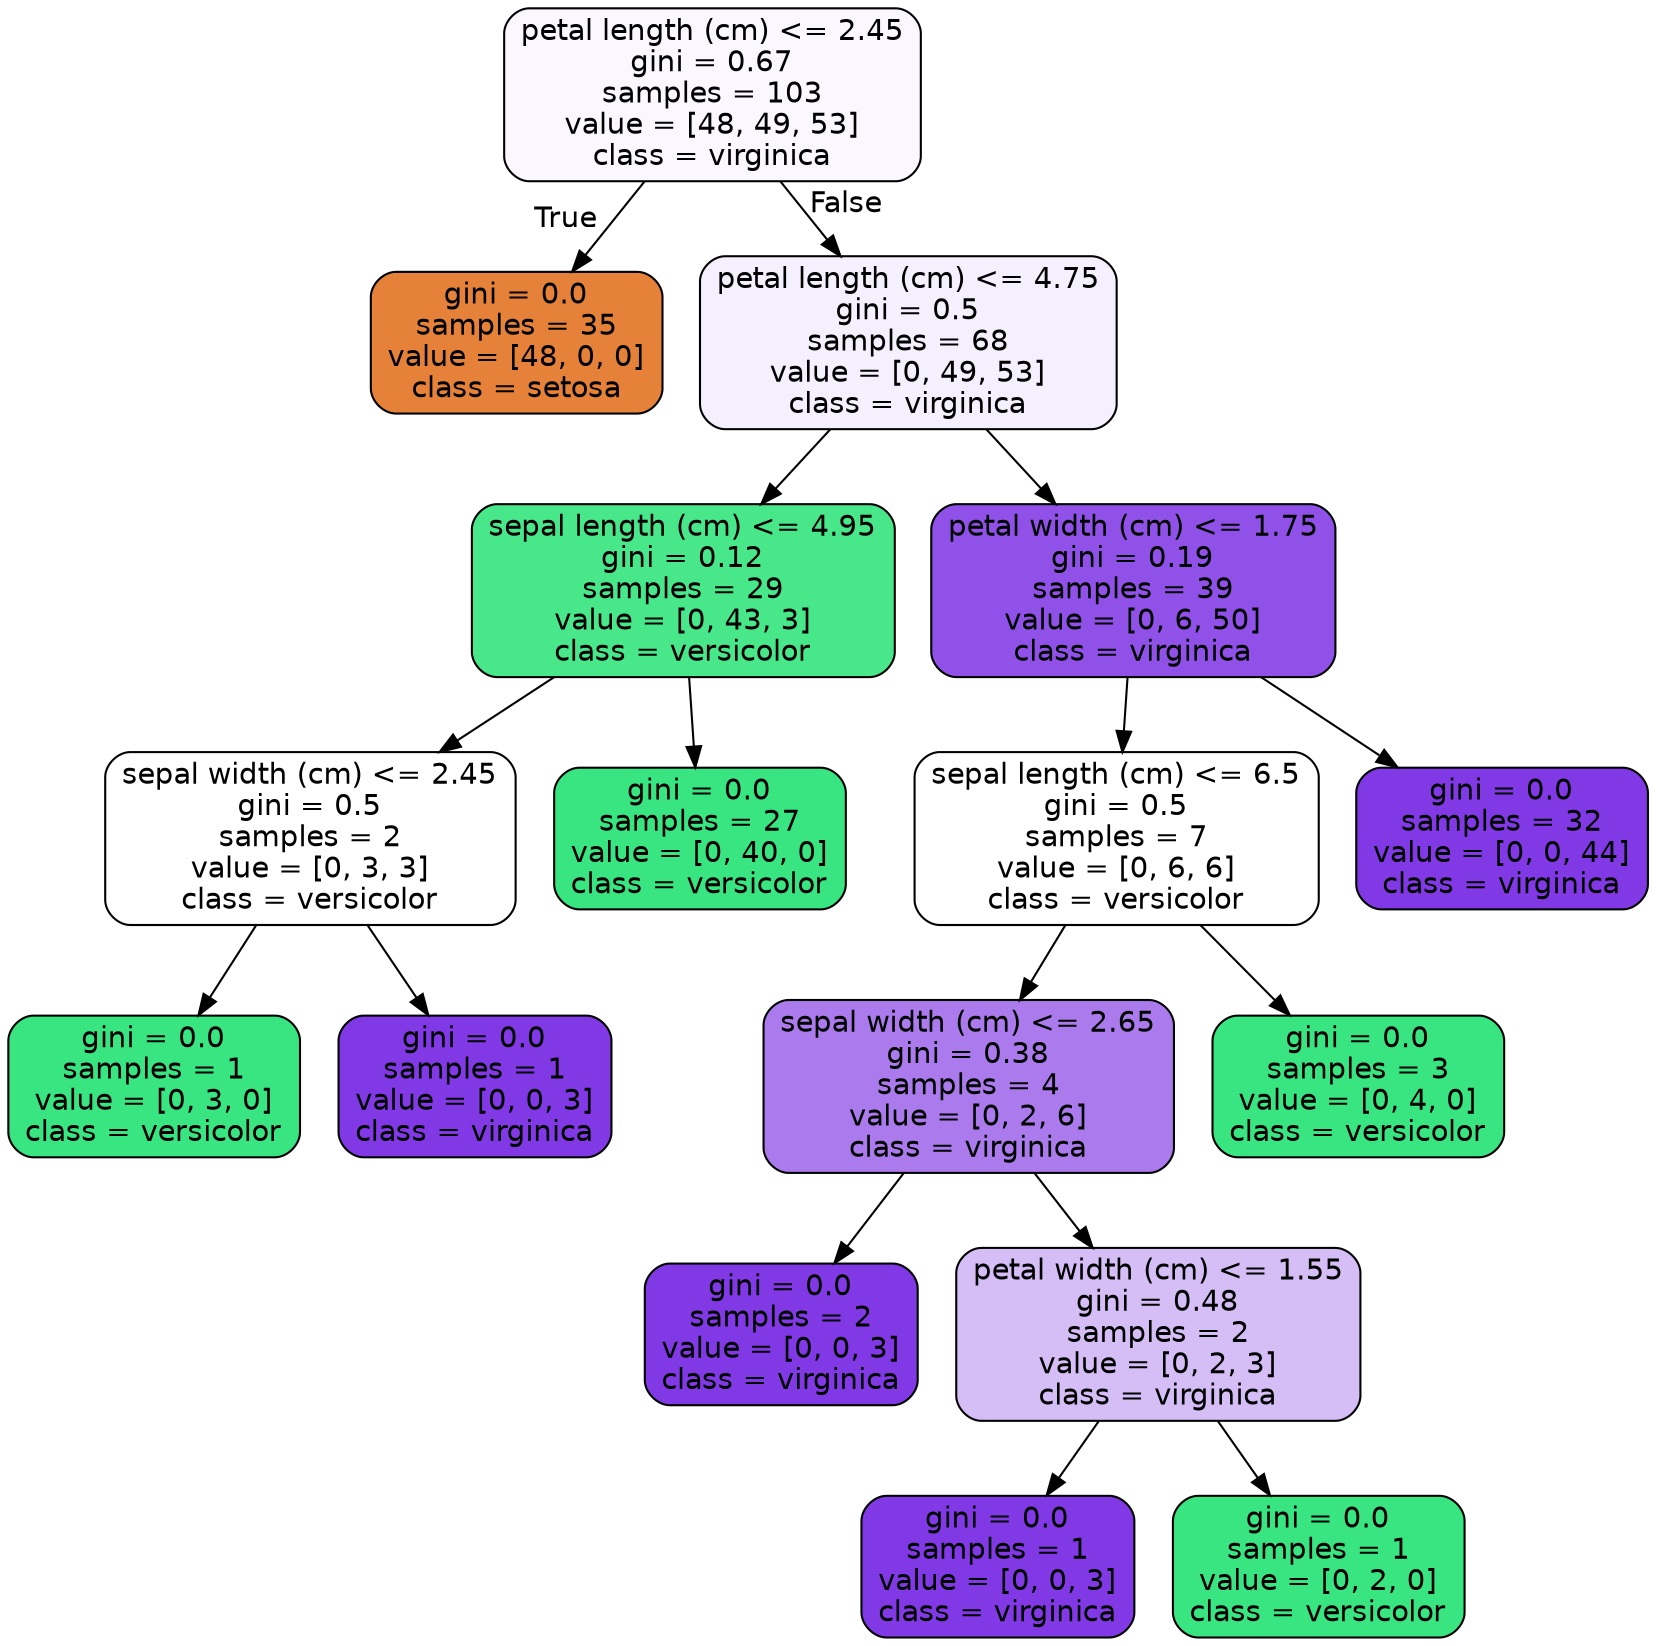 digraph Tree {
node [shape=box, style="filled, rounded", color="black", fontname="helvetica"] ;
edge [fontname="helvetica"] ;
0 [label="petal length (cm) <= 2.45\ngini = 0.67\nsamples = 103\nvalue = [48, 49, 53]\nclass = virginica", fillcolor="#faf7fe"] ;
1 [label="gini = 0.0\nsamples = 35\nvalue = [48, 0, 0]\nclass = setosa", fillcolor="#e58139"] ;
0 -> 1 [labeldistance=2.5, labelangle=45, headlabel="True"] ;
2 [label="petal length (cm) <= 4.75\ngini = 0.5\nsamples = 68\nvalue = [0, 49, 53]\nclass = virginica", fillcolor="#f5f0fd"] ;
0 -> 2 [labeldistance=2.5, labelangle=-45, headlabel="False"] ;
3 [label="sepal length (cm) <= 4.95\ngini = 0.12\nsamples = 29\nvalue = [0, 43, 3]\nclass = versicolor", fillcolor="#47e78a"] ;
2 -> 3 ;
4 [label="sepal width (cm) <= 2.45\ngini = 0.5\nsamples = 2\nvalue = [0, 3, 3]\nclass = versicolor", fillcolor="#ffffff"] ;
3 -> 4 ;
5 [label="gini = 0.0\nsamples = 1\nvalue = [0, 3, 0]\nclass = versicolor", fillcolor="#39e581"] ;
4 -> 5 ;
6 [label="gini = 0.0\nsamples = 1\nvalue = [0, 0, 3]\nclass = virginica", fillcolor="#8139e5"] ;
4 -> 6 ;
7 [label="gini = 0.0\nsamples = 27\nvalue = [0, 40, 0]\nclass = versicolor", fillcolor="#39e581"] ;
3 -> 7 ;
8 [label="petal width (cm) <= 1.75\ngini = 0.19\nsamples = 39\nvalue = [0, 6, 50]\nclass = virginica", fillcolor="#9051e8"] ;
2 -> 8 ;
9 [label="sepal length (cm) <= 6.5\ngini = 0.5\nsamples = 7\nvalue = [0, 6, 6]\nclass = versicolor", fillcolor="#ffffff"] ;
8 -> 9 ;
10 [label="sepal width (cm) <= 2.65\ngini = 0.38\nsamples = 4\nvalue = [0, 2, 6]\nclass = virginica", fillcolor="#ab7bee"] ;
9 -> 10 ;
11 [label="gini = 0.0\nsamples = 2\nvalue = [0, 0, 3]\nclass = virginica", fillcolor="#8139e5"] ;
10 -> 11 ;
12 [label="petal width (cm) <= 1.55\ngini = 0.48\nsamples = 2\nvalue = [0, 2, 3]\nclass = virginica", fillcolor="#d5bdf6"] ;
10 -> 12 ;
13 [label="gini = 0.0\nsamples = 1\nvalue = [0, 0, 3]\nclass = virginica", fillcolor="#8139e5"] ;
12 -> 13 ;
14 [label="gini = 0.0\nsamples = 1\nvalue = [0, 2, 0]\nclass = versicolor", fillcolor="#39e581"] ;
12 -> 14 ;
15 [label="gini = 0.0\nsamples = 3\nvalue = [0, 4, 0]\nclass = versicolor", fillcolor="#39e581"] ;
9 -> 15 ;
16 [label="gini = 0.0\nsamples = 32\nvalue = [0, 0, 44]\nclass = virginica", fillcolor="#8139e5"] ;
8 -> 16 ;
}